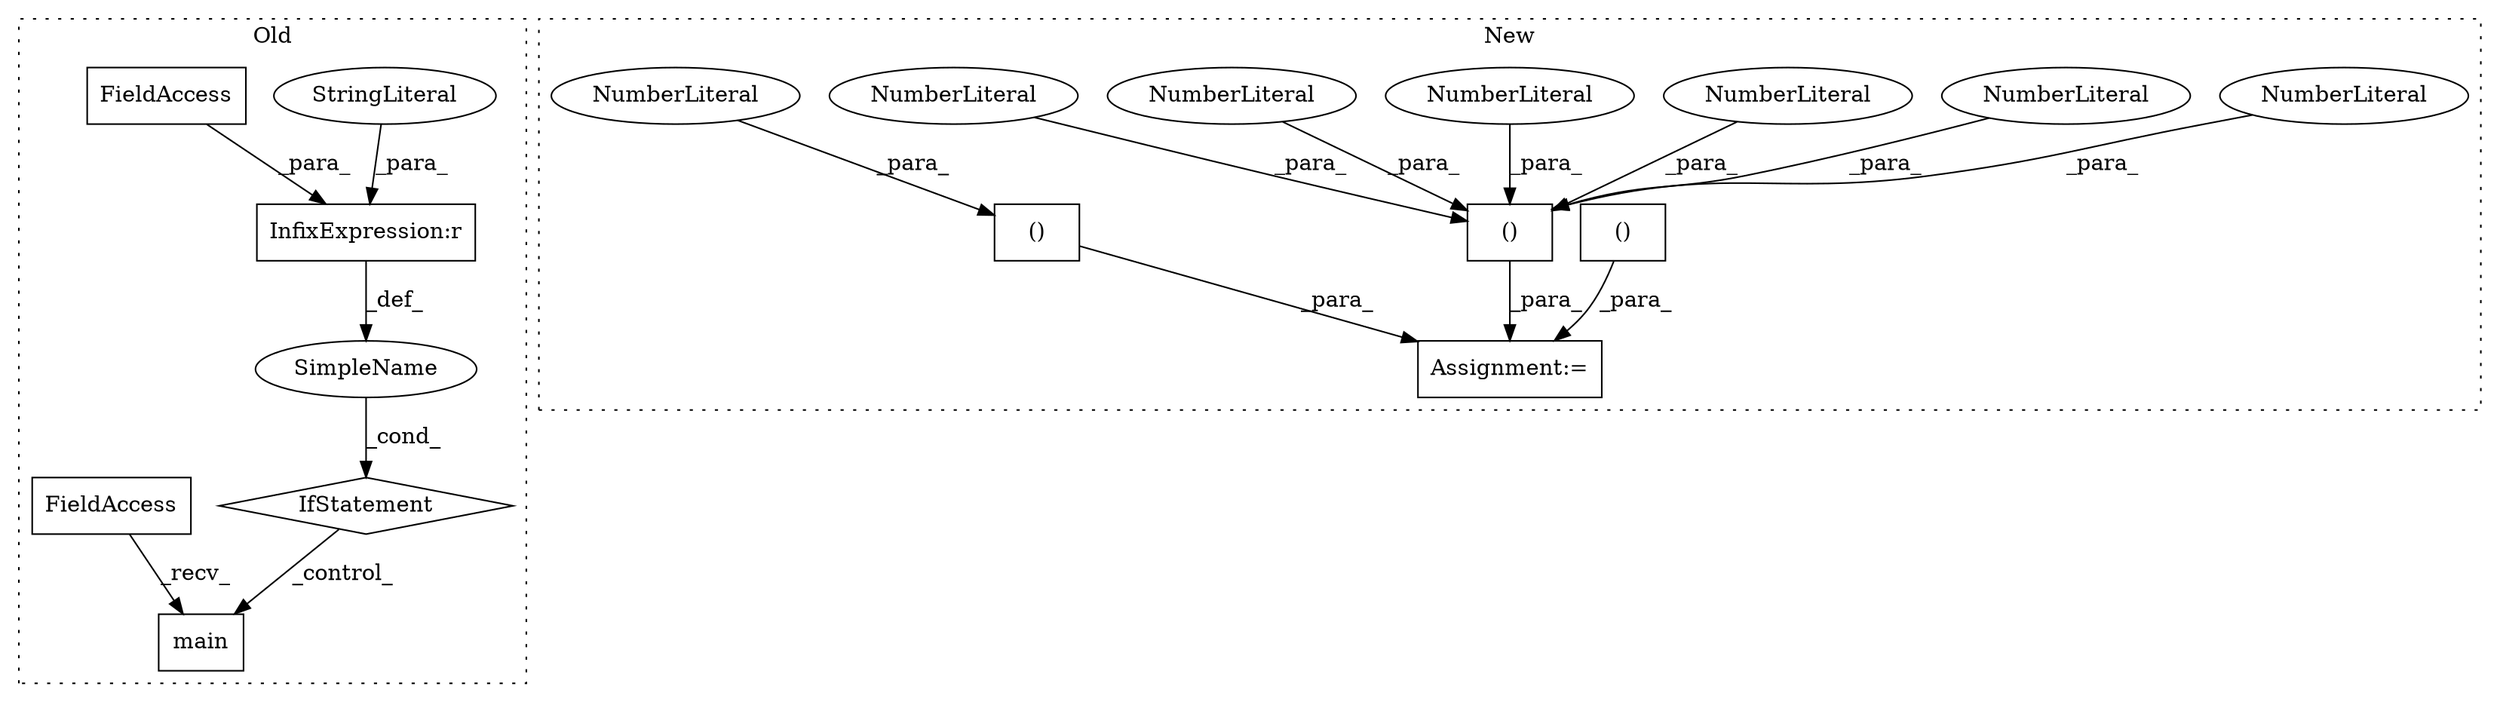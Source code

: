 digraph G {
subgraph cluster0 {
1 [label="main" a="32" s="1616" l="6" shape="box"];
3 [label="InfixExpression:r" a="27" s="1576" l="4" shape="box"];
4 [label="StringLiteral" a="45" s="1580" l="10" shape="ellipse"];
5 [label="SimpleName" a="42" s="" l="" shape="ellipse"];
6 [label="IfStatement" a="25" s="1564,1590" l="4,2" shape="diamond"];
7 [label="FieldAccess" a="22" s="1568" l="8" shape="box"];
12 [label="FieldAccess" a="22" s="1600" l="15" shape="box"];
label = "Old";
style="dotted";
}
subgraph cluster1 {
2 [label="()" a="106" s="555" l="87" shape="box"];
8 [label="Assignment:=" a="7" s="322" l="10" shape="box"];
9 [label="NumberLiteral" a="34" s="626" l="1" shape="ellipse"];
10 [label="NumberLiteral" a="34" s="556" l="1" shape="ellipse"];
11 [label="NumberLiteral" a="34" s="598" l="1" shape="ellipse"];
13 [label="()" a="106" s="473" l="59" shape="box"];
14 [label="NumberLiteral" a="34" s="570" l="1" shape="ellipse"];
15 [label="()" a="106" s="405" l="45" shape="box"];
16 [label="NumberLiteral" a="34" s="584" l="1" shape="ellipse"];
17 [label="NumberLiteral" a="34" s="406" l="1" shape="ellipse"];
18 [label="NumberLiteral" a="34" s="641" l="1" shape="ellipse"];
label = "New";
style="dotted";
}
2 -> 8 [label="_para_"];
3 -> 5 [label="_def_"];
4 -> 3 [label="_para_"];
5 -> 6 [label="_cond_"];
6 -> 1 [label="_control_"];
7 -> 3 [label="_para_"];
9 -> 2 [label="_para_"];
10 -> 2 [label="_para_"];
11 -> 2 [label="_para_"];
12 -> 1 [label="_recv_"];
13 -> 8 [label="_para_"];
14 -> 2 [label="_para_"];
15 -> 8 [label="_para_"];
16 -> 2 [label="_para_"];
17 -> 15 [label="_para_"];
18 -> 2 [label="_para_"];
}